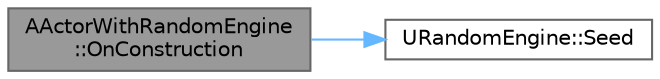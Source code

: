 digraph "AActorWithRandomEngine::OnConstruction"
{
 // INTERACTIVE_SVG=YES
 // LATEX_PDF_SIZE
  bgcolor="transparent";
  edge [fontname=Helvetica,fontsize=10,labelfontname=Helvetica,labelfontsize=10];
  node [fontname=Helvetica,fontsize=10,shape=box,height=0.2,width=0.4];
  rankdir="LR";
  Node1 [id="Node000001",label="AActorWithRandomEngine\l::OnConstruction",height=0.2,width=0.4,color="gray40", fillcolor="grey60", style="filled", fontcolor="black",tooltip=" "];
  Node1 -> Node2 [id="edge1_Node000001_Node000002",color="steelblue1",style="solid",tooltip=" "];
  Node2 [id="Node000002",label="URandomEngine::Seed",height=0.2,width=0.4,color="grey40", fillcolor="white", style="filled",URL="$d2/d4b/classURandomEngine.html#a0f8656d0f169c26c5b2f3b685d25e0eb",tooltip="Seed the random engine."];
}
